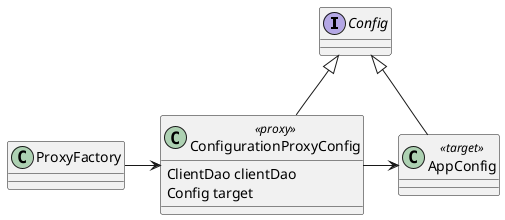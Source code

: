 @startuml

interface ti as "Config"
class t as "AppConfig"<<target>>
class  p as "ConfigurationProxyConfig"<<proxy>> {
  ClientDao clientDao
  Config target
}
class c as "ProxyFactory"

t -up-|> ti
p -up-|> ti
p -right-> t
c -right-> p
@enduml
